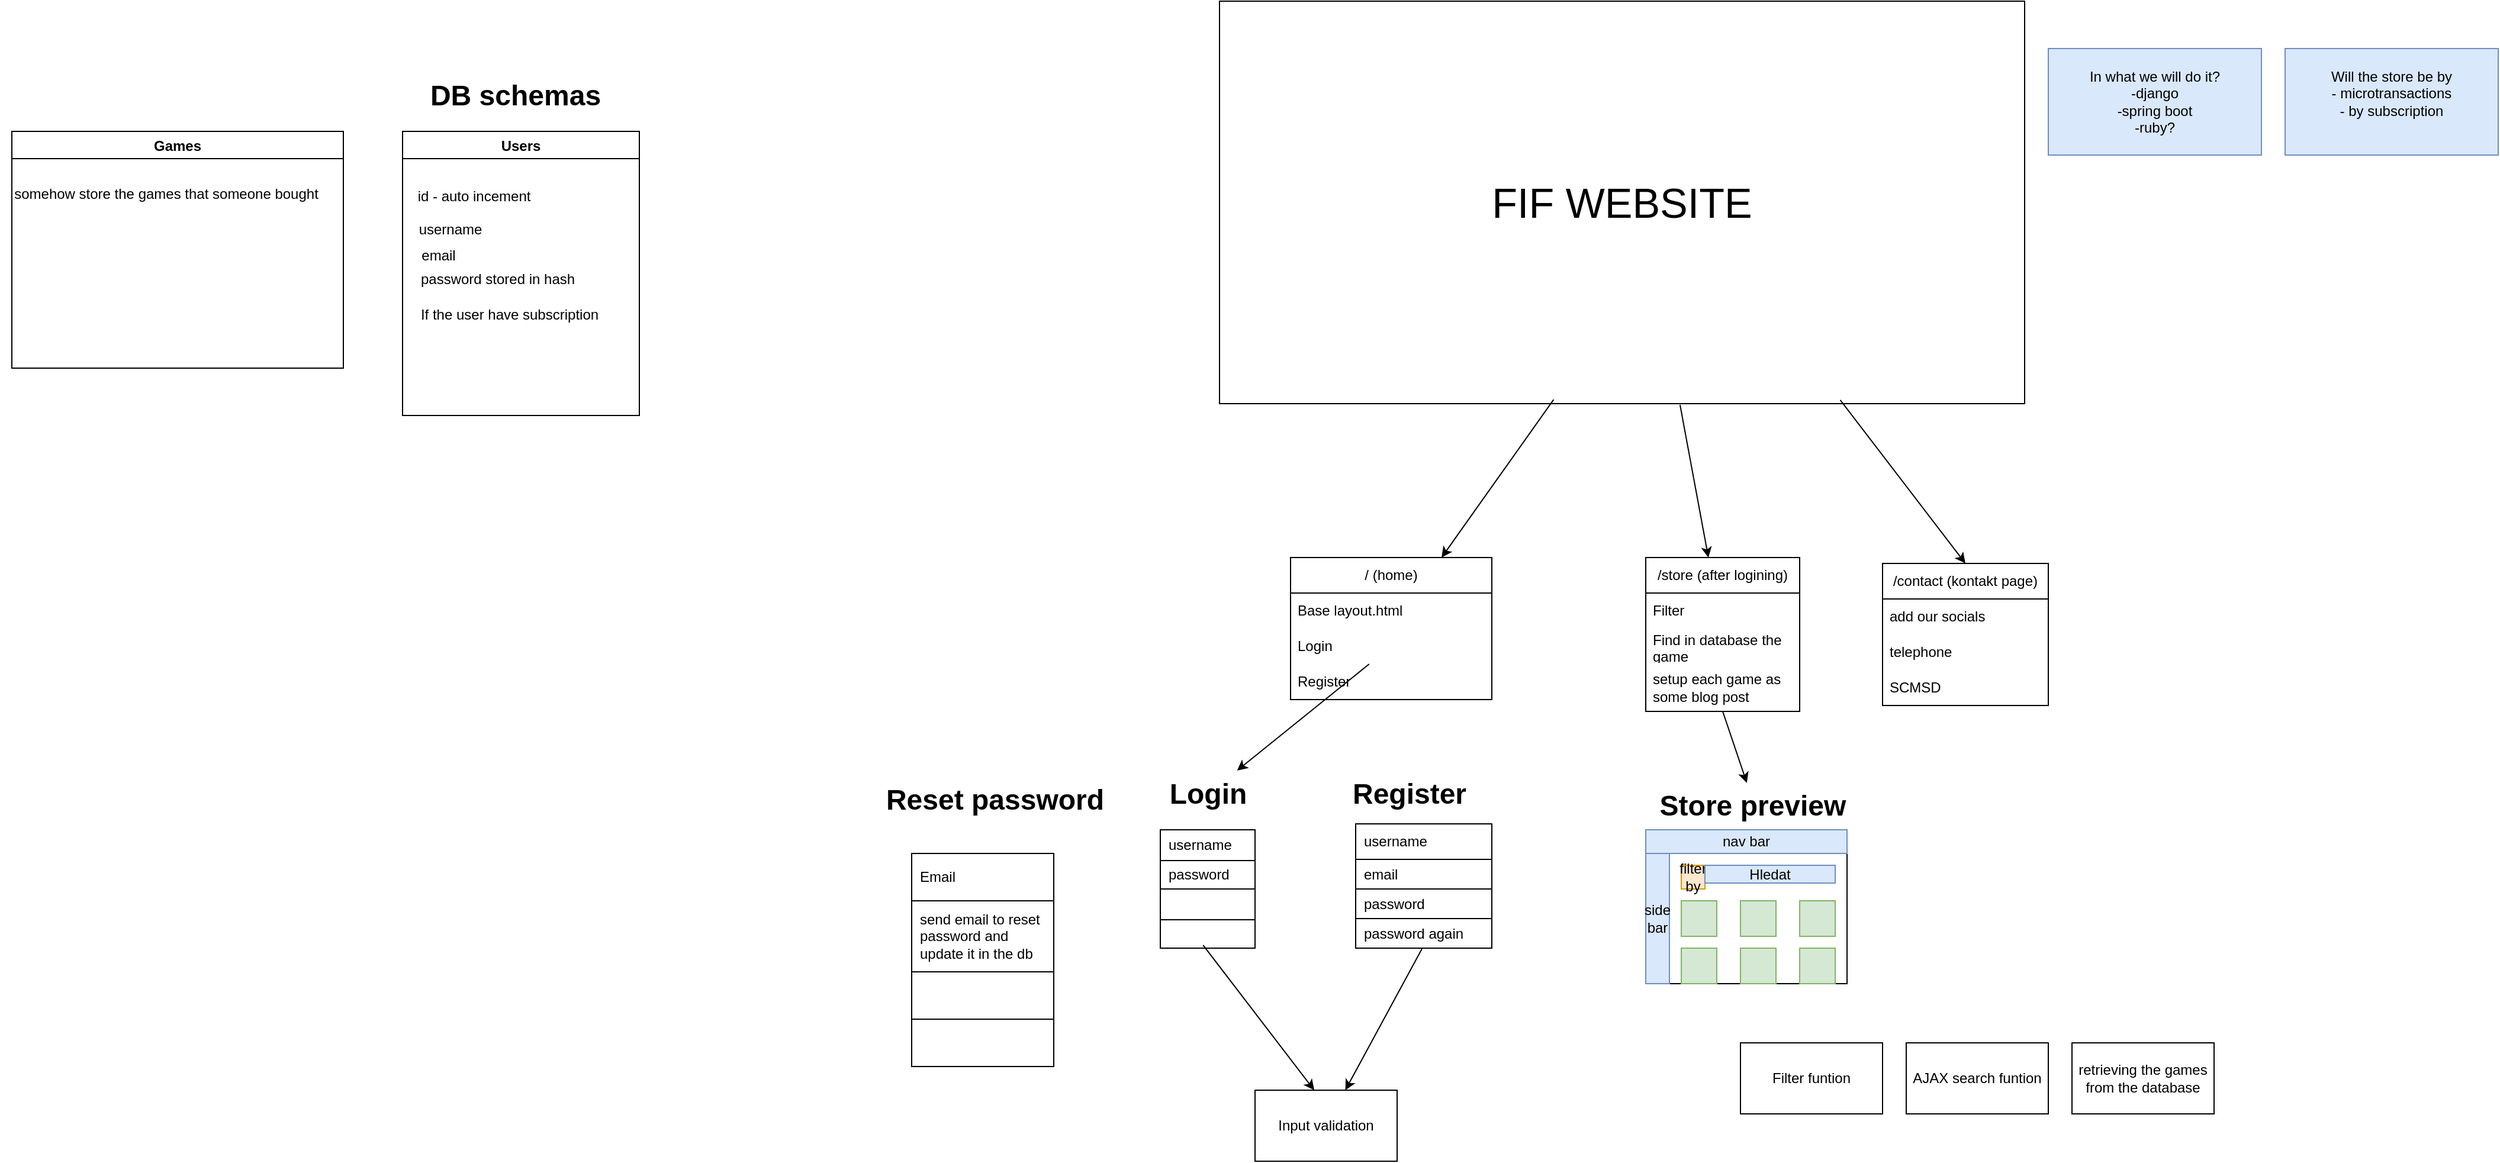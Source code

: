 <mxfile version="24.7.16">
  <diagram name="Page-1" id="sYMiPiu-Is_nX6wwwRNu">
    <mxGraphModel dx="989" dy="5171" grid="1" gridSize="10" guides="1" tooltips="1" connect="1" arrows="1" fold="1" page="1" pageScale="1" pageWidth="3300" pageHeight="4681" math="0" shadow="0">
      <root>
        <mxCell id="0" />
        <mxCell id="1" parent="0" />
        <mxCell id="ukTQ_eI5RrCxZxxaiQbG-1" value="&lt;font style=&quot;font-size: 35px;&quot;&gt;FIF WEBSITE&lt;/font&gt;" style="rounded=0;whiteSpace=wrap;html=1;" parent="1" vertex="1">
          <mxGeometry x="1360" y="-20" width="680" height="340" as="geometry" />
        </mxCell>
        <mxCell id="ukTQ_eI5RrCxZxxaiQbG-2" value="&lt;div&gt;In what we will do it?&lt;/div&gt;&lt;div&gt;-django&lt;/div&gt;&lt;div&gt;-spring boot&lt;/div&gt;&lt;div&gt;-ruby?&lt;br&gt;&lt;/div&gt;" style="rounded=0;whiteSpace=wrap;html=1;fillColor=#dae8fc;strokeColor=#6c8ebf;" parent="1" vertex="1">
          <mxGeometry x="2060" y="20" width="180" height="90" as="geometry" />
        </mxCell>
        <mxCell id="ukTQ_eI5RrCxZxxaiQbG-5" value="&lt;div&gt;Will the store be by&lt;/div&gt;&lt;div align=&quot;center&quot;&gt;- microtransactions&lt;/div&gt;&lt;div align=&quot;center&quot;&gt;- by subscription&lt;br&gt;&lt;/div&gt;&lt;div align=&quot;left&quot;&gt;&lt;br&gt;&lt;/div&gt;" style="rounded=0;whiteSpace=wrap;html=1;fillColor=#dae8fc;strokeColor=#6c8ebf;" parent="1" vertex="1">
          <mxGeometry x="2260" y="20" width="180" height="90" as="geometry" />
        </mxCell>
        <mxCell id="ukTQ_eI5RrCxZxxaiQbG-10" value="/ (home)" style="swimlane;fontStyle=0;childLayout=stackLayout;horizontal=1;startSize=30;horizontalStack=0;resizeParent=1;resizeParentMax=0;resizeLast=0;collapsible=1;marginBottom=0;whiteSpace=wrap;html=1;" parent="1" vertex="1">
          <mxGeometry x="1420" y="450" width="170" height="120" as="geometry" />
        </mxCell>
        <mxCell id="ukTQ_eI5RrCxZxxaiQbG-11" value="Base layout.html" style="text;strokeColor=none;fillColor=none;align=left;verticalAlign=middle;spacingLeft=4;spacingRight=4;overflow=hidden;points=[[0,0.5],[1,0.5]];portConstraint=eastwest;rotatable=0;whiteSpace=wrap;html=1;" parent="ukTQ_eI5RrCxZxxaiQbG-10" vertex="1">
          <mxGeometry y="30" width="170" height="30" as="geometry" />
        </mxCell>
        <mxCell id="ukTQ_eI5RrCxZxxaiQbG-12" value="Login" style="text;strokeColor=none;fillColor=none;align=left;verticalAlign=middle;spacingLeft=4;spacingRight=4;overflow=hidden;points=[[0,0.5],[1,0.5]];portConstraint=eastwest;rotatable=0;whiteSpace=wrap;html=1;" parent="ukTQ_eI5RrCxZxxaiQbG-10" vertex="1">
          <mxGeometry y="60" width="170" height="30" as="geometry" />
        </mxCell>
        <mxCell id="ukTQ_eI5RrCxZxxaiQbG-13" value="Register" style="text;strokeColor=none;fillColor=none;align=left;verticalAlign=middle;spacingLeft=4;spacingRight=4;overflow=hidden;points=[[0,0.5],[1,0.5]];portConstraint=eastwest;rotatable=0;whiteSpace=wrap;html=1;" parent="ukTQ_eI5RrCxZxxaiQbG-10" vertex="1">
          <mxGeometry y="90" width="170" height="30" as="geometry" />
        </mxCell>
        <mxCell id="ukTQ_eI5RrCxZxxaiQbG-14" value="" style="endArrow=classic;html=1;rounded=0;exitX=0.415;exitY=0.99;exitDx=0;exitDy=0;exitPerimeter=0;" parent="1" source="ukTQ_eI5RrCxZxxaiQbG-1" target="ukTQ_eI5RrCxZxxaiQbG-10" edge="1">
          <mxGeometry width="50" height="50" relative="1" as="geometry">
            <mxPoint x="1840" y="430" as="sourcePoint" />
            <mxPoint x="1890" y="380" as="targetPoint" />
          </mxGeometry>
        </mxCell>
        <mxCell id="ukTQ_eI5RrCxZxxaiQbG-15" value="/store (after logining)" style="swimlane;fontStyle=0;childLayout=stackLayout;horizontal=1;startSize=30;horizontalStack=0;resizeParent=1;resizeParentMax=0;resizeLast=0;collapsible=1;marginBottom=0;whiteSpace=wrap;html=1;rounded=0;" parent="1" vertex="1">
          <mxGeometry x="1720" y="450" width="130" height="130" as="geometry" />
        </mxCell>
        <mxCell id="ukTQ_eI5RrCxZxxaiQbG-16" value="Filter" style="text;strokeColor=none;fillColor=none;align=left;verticalAlign=middle;spacingLeft=4;spacingRight=4;overflow=hidden;points=[[0,0.5],[1,0.5]];portConstraint=eastwest;rotatable=0;whiteSpace=wrap;html=1;shadow=0;" parent="ukTQ_eI5RrCxZxxaiQbG-15" vertex="1">
          <mxGeometry y="30" width="130" height="30" as="geometry" />
        </mxCell>
        <mxCell id="ukTQ_eI5RrCxZxxaiQbG-17" value="Find in database the game" style="text;strokeColor=none;fillColor=none;align=left;verticalAlign=middle;spacingLeft=4;spacingRight=4;overflow=hidden;points=[[0,0.5],[1,0.5]];portConstraint=eastwest;rotatable=0;whiteSpace=wrap;html=1;" parent="ukTQ_eI5RrCxZxxaiQbG-15" vertex="1">
          <mxGeometry y="60" width="130" height="30" as="geometry" />
        </mxCell>
        <mxCell id="ukTQ_eI5RrCxZxxaiQbG-18" value="&lt;div&gt;setup each game as some blog post&lt;/div&gt;" style="text;strokeColor=none;fillColor=none;align=left;verticalAlign=middle;spacingLeft=4;spacingRight=4;overflow=hidden;points=[[0,0.5],[1,0.5]];portConstraint=eastwest;rotatable=0;whiteSpace=wrap;html=1;" parent="ukTQ_eI5RrCxZxxaiQbG-15" vertex="1">
          <mxGeometry y="90" width="130" height="40" as="geometry" />
        </mxCell>
        <mxCell id="ukTQ_eI5RrCxZxxaiQbG-19" value="" style="endArrow=classic;html=1;rounded=0;exitX=0.572;exitY=1.003;exitDx=0;exitDy=0;exitPerimeter=0;" parent="1" source="ukTQ_eI5RrCxZxxaiQbG-1" target="ukTQ_eI5RrCxZxxaiQbG-15" edge="1">
          <mxGeometry width="50" height="50" relative="1" as="geometry">
            <mxPoint x="1840" y="480" as="sourcePoint" />
            <mxPoint x="1890" y="430" as="targetPoint" />
          </mxGeometry>
        </mxCell>
        <mxCell id="ukTQ_eI5RrCxZxxaiQbG-20" value="" style="rounded=0;whiteSpace=wrap;html=1;" parent="1" vertex="1">
          <mxGeometry x="1720" y="680" width="170" height="130" as="geometry" />
        </mxCell>
        <mxCell id="ukTQ_eI5RrCxZxxaiQbG-21" value="nav bar" style="rounded=0;whiteSpace=wrap;html=1;fillColor=#dae8fc;strokeColor=#6c8ebf;" parent="1" vertex="1">
          <mxGeometry x="1720" y="680" width="170" height="20" as="geometry" />
        </mxCell>
        <mxCell id="ukTQ_eI5RrCxZxxaiQbG-22" value="side bar" style="rounded=0;whiteSpace=wrap;html=1;fillColor=#dae8fc;strokeColor=#6c8ebf;" parent="1" vertex="1">
          <mxGeometry x="1720" y="700" width="20" height="110" as="geometry" />
        </mxCell>
        <mxCell id="ukTQ_eI5RrCxZxxaiQbG-23" value="filter by" style="rounded=0;whiteSpace=wrap;html=1;fillColor=#ffe6cc;strokeColor=#d79b00;" parent="1" vertex="1">
          <mxGeometry x="1750" y="710" width="20" height="20" as="geometry" />
        </mxCell>
        <mxCell id="ukTQ_eI5RrCxZxxaiQbG-24" value="Hledat" style="rounded=0;whiteSpace=wrap;html=1;fillColor=#dae8fc;strokeColor=#6c8ebf;" parent="1" vertex="1">
          <mxGeometry x="1770" y="710" width="110" height="15" as="geometry" />
        </mxCell>
        <mxCell id="ukTQ_eI5RrCxZxxaiQbG-25" value="" style="rounded=0;whiteSpace=wrap;html=1;fillColor=#d5e8d4;strokeColor=#82b366;" parent="1" vertex="1">
          <mxGeometry x="1750" y="780" width="30" height="30" as="geometry" />
        </mxCell>
        <mxCell id="ukTQ_eI5RrCxZxxaiQbG-26" value="" style="rounded=0;whiteSpace=wrap;html=1;fillColor=#d5e8d4;strokeColor=#82b366;" parent="1" vertex="1">
          <mxGeometry x="1850" y="740" width="30" height="30" as="geometry" />
        </mxCell>
        <mxCell id="ukTQ_eI5RrCxZxxaiQbG-27" value="" style="rounded=0;whiteSpace=wrap;html=1;fillColor=#d5e8d4;strokeColor=#82b366;" parent="1" vertex="1">
          <mxGeometry x="1800" y="740" width="30" height="30" as="geometry" />
        </mxCell>
        <mxCell id="ukTQ_eI5RrCxZxxaiQbG-28" value="" style="rounded=0;whiteSpace=wrap;html=1;fillColor=#d5e8d4;strokeColor=#82b366;" parent="1" vertex="1">
          <mxGeometry x="1750" y="740" width="30" height="30" as="geometry" />
        </mxCell>
        <mxCell id="ukTQ_eI5RrCxZxxaiQbG-29" value="" style="rounded=0;whiteSpace=wrap;html=1;fillColor=#d5e8d4;strokeColor=#82b366;" parent="1" vertex="1">
          <mxGeometry x="1800" y="780" width="30" height="30" as="geometry" />
        </mxCell>
        <mxCell id="ukTQ_eI5RrCxZxxaiQbG-30" value="" style="rounded=0;whiteSpace=wrap;html=1;fillColor=#d5e8d4;strokeColor=#82b366;" parent="1" vertex="1">
          <mxGeometry x="1850" y="780" width="30" height="30" as="geometry" />
        </mxCell>
        <mxCell id="ukTQ_eI5RrCxZxxaiQbG-32" value="Store preview" style="text;strokeColor=none;fillColor=none;html=1;fontSize=24;fontStyle=1;verticalAlign=middle;align=center;" parent="1" vertex="1">
          <mxGeometry x="1760" y="640" width="100" height="40" as="geometry" />
        </mxCell>
        <mxCell id="ukTQ_eI5RrCxZxxaiQbG-33" value="" style="endArrow=classic;html=1;rounded=0;exitX=0.5;exitY=1;exitDx=0;exitDy=0;exitPerimeter=0;entryX=0.454;entryY=0.01;entryDx=0;entryDy=0;entryPerimeter=0;" parent="1" source="ukTQ_eI5RrCxZxxaiQbG-18" target="ukTQ_eI5RrCxZxxaiQbG-32" edge="1">
          <mxGeometry width="50" height="50" relative="1" as="geometry">
            <mxPoint x="1840" y="630" as="sourcePoint" />
            <mxPoint x="1890" y="580" as="targetPoint" />
          </mxGeometry>
        </mxCell>
        <UserObject label="" id="ukTQ_eI5RrCxZxxaiQbG-38">
          <mxCell style="shape=table;startSize=0;container=1;collapsible=0;childLayout=tableLayout;fontSize=11;fillColor=none;strokeColor=default;rowLines=1;fixedRows=0;" parent="1" vertex="1">
            <mxGeometry x="1310" y="680" width="80" height="100" as="geometry" />
          </mxCell>
        </UserObject>
        <mxCell id="ukTQ_eI5RrCxZxxaiQbG-39" value="" style="shape=tableRow;horizontal=0;startSize=0;swimlaneHead=0;swimlaneBody=0;strokeColor=inherit;top=0;left=0;bottom=0;right=0;collapsible=0;dropTarget=0;fillColor=none;points=[[0,0.5],[1,0.5]];portConstraint=eastwest;fontSize=16;" parent="ukTQ_eI5RrCxZxxaiQbG-38" vertex="1">
          <mxGeometry width="80" height="26" as="geometry" />
        </mxCell>
        <mxCell id="ukTQ_eI5RrCxZxxaiQbG-40" value="username" style="shape=partialRectangle;html=1;whiteSpace=wrap;connectable=0;strokeColor=inherit;overflow=hidden;fillColor=none;top=0;left=0;bottom=0;right=0;pointerEvents=1;fontSize=12;align=left;spacingLeft=5;" parent="ukTQ_eI5RrCxZxxaiQbG-39" vertex="1">
          <mxGeometry width="80" height="26" as="geometry">
            <mxRectangle width="80" height="26" as="alternateBounds" />
          </mxGeometry>
        </mxCell>
        <mxCell id="ukTQ_eI5RrCxZxxaiQbG-41" value="" style="shape=tableRow;horizontal=0;startSize=0;swimlaneHead=0;swimlaneBody=0;strokeColor=inherit;top=0;left=0;bottom=0;right=0;collapsible=0;dropTarget=0;fillColor=none;points=[[0,0.5],[1,0.5]];portConstraint=eastwest;fontSize=16;" parent="ukTQ_eI5RrCxZxxaiQbG-38" vertex="1">
          <mxGeometry y="26" width="80" height="24" as="geometry" />
        </mxCell>
        <mxCell id="ukTQ_eI5RrCxZxxaiQbG-42" value="password" style="shape=partialRectangle;html=1;whiteSpace=wrap;connectable=0;strokeColor=inherit;overflow=hidden;fillColor=none;top=0;left=0;bottom=0;right=0;pointerEvents=1;fontSize=12;align=left;spacingLeft=5;" parent="ukTQ_eI5RrCxZxxaiQbG-41" vertex="1">
          <mxGeometry width="80" height="24" as="geometry">
            <mxRectangle width="80" height="24" as="alternateBounds" />
          </mxGeometry>
        </mxCell>
        <mxCell id="ukTQ_eI5RrCxZxxaiQbG-43" value="" style="shape=tableRow;horizontal=0;startSize=0;swimlaneHead=0;swimlaneBody=0;strokeColor=inherit;top=0;left=0;bottom=0;right=0;collapsible=0;dropTarget=0;fillColor=none;points=[[0,0.5],[1,0.5]];portConstraint=eastwest;fontSize=16;" parent="ukTQ_eI5RrCxZxxaiQbG-38" vertex="1">
          <mxGeometry y="50" width="80" height="26" as="geometry" />
        </mxCell>
        <mxCell id="ukTQ_eI5RrCxZxxaiQbG-44" value="" style="shape=partialRectangle;html=1;whiteSpace=wrap;connectable=0;strokeColor=inherit;overflow=hidden;fillColor=none;top=0;left=0;bottom=0;right=0;pointerEvents=1;fontSize=12;align=left;spacingLeft=5;" parent="ukTQ_eI5RrCxZxxaiQbG-43" vertex="1">
          <mxGeometry width="80" height="26" as="geometry">
            <mxRectangle width="80" height="26" as="alternateBounds" />
          </mxGeometry>
        </mxCell>
        <mxCell id="ukTQ_eI5RrCxZxxaiQbG-45" style="shape=tableRow;horizontal=0;startSize=0;swimlaneHead=0;swimlaneBody=0;strokeColor=inherit;top=0;left=0;bottom=0;right=0;collapsible=0;dropTarget=0;fillColor=none;points=[[0,0.5],[1,0.5]];portConstraint=eastwest;fontSize=16;" parent="ukTQ_eI5RrCxZxxaiQbG-38" vertex="1">
          <mxGeometry y="76" width="80" height="24" as="geometry" />
        </mxCell>
        <mxCell id="ukTQ_eI5RrCxZxxaiQbG-46" value="" style="shape=partialRectangle;html=1;whiteSpace=wrap;connectable=0;strokeColor=inherit;overflow=hidden;fillColor=none;top=0;left=0;bottom=0;right=0;pointerEvents=1;fontSize=12;align=left;spacingLeft=5;" parent="ukTQ_eI5RrCxZxxaiQbG-45" vertex="1">
          <mxGeometry width="80" height="24" as="geometry">
            <mxRectangle width="80" height="24" as="alternateBounds" />
          </mxGeometry>
        </mxCell>
        <mxCell id="ukTQ_eI5RrCxZxxaiQbG-47" value="Login" style="text;strokeColor=none;fillColor=none;html=1;fontSize=24;fontStyle=1;verticalAlign=middle;align=center;" parent="1" vertex="1">
          <mxGeometry x="1300" y="630" width="100" height="40" as="geometry" />
        </mxCell>
        <mxCell id="ukTQ_eI5RrCxZxxaiQbG-48" value="" style="endArrow=classic;html=1;rounded=0;" parent="1" source="ukTQ_eI5RrCxZxxaiQbG-12" target="ukTQ_eI5RrCxZxxaiQbG-47" edge="1">
          <mxGeometry width="50" height="50" relative="1" as="geometry">
            <mxPoint x="1460" y="660" as="sourcePoint" />
            <mxPoint x="1510" y="610" as="targetPoint" />
          </mxGeometry>
        </mxCell>
        <mxCell id="ukTQ_eI5RrCxZxxaiQbG-49" value="Register" style="text;strokeColor=none;fillColor=none;html=1;fontSize=24;fontStyle=1;verticalAlign=middle;align=center;" parent="1" vertex="1">
          <mxGeometry x="1470" y="630" width="100" height="40" as="geometry" />
        </mxCell>
        <mxCell id="ukTQ_eI5RrCxZxxaiQbG-50" value="" style="shape=table;startSize=0;container=1;collapsible=0;childLayout=tableLayout;fontSize=11;fillColor=none;strokeColor=default;" parent="1" vertex="1">
          <mxGeometry x="1475" y="675" width="115" height="105" as="geometry" />
        </mxCell>
        <mxCell id="ukTQ_eI5RrCxZxxaiQbG-51" value="" style="shape=tableRow;horizontal=0;startSize=0;swimlaneHead=0;swimlaneBody=0;strokeColor=inherit;top=0;left=0;bottom=0;right=0;collapsible=0;dropTarget=0;fillColor=none;points=[[0,0.5],[1,0.5]];portConstraint=eastwest;fontSize=16;" parent="ukTQ_eI5RrCxZxxaiQbG-50" vertex="1">
          <mxGeometry width="115" height="30" as="geometry" />
        </mxCell>
        <mxCell id="ukTQ_eI5RrCxZxxaiQbG-52" value="username" style="shape=partialRectangle;html=1;whiteSpace=wrap;connectable=0;strokeColor=inherit;overflow=hidden;fillColor=none;top=0;left=0;bottom=0;right=0;pointerEvents=1;fontSize=12;align=left;spacingLeft=5;" parent="ukTQ_eI5RrCxZxxaiQbG-51" vertex="1">
          <mxGeometry width="115" height="30" as="geometry">
            <mxRectangle width="115" height="30" as="alternateBounds" />
          </mxGeometry>
        </mxCell>
        <mxCell id="ukTQ_eI5RrCxZxxaiQbG-53" value="" style="shape=tableRow;horizontal=0;startSize=0;swimlaneHead=0;swimlaneBody=0;strokeColor=inherit;top=0;left=0;bottom=0;right=0;collapsible=0;dropTarget=0;fillColor=none;points=[[0,0.5],[1,0.5]];portConstraint=eastwest;fontSize=16;" parent="ukTQ_eI5RrCxZxxaiQbG-50" vertex="1">
          <mxGeometry y="30" width="115" height="25" as="geometry" />
        </mxCell>
        <mxCell id="ukTQ_eI5RrCxZxxaiQbG-54" value="email" style="shape=partialRectangle;html=1;whiteSpace=wrap;connectable=0;strokeColor=inherit;overflow=hidden;fillColor=none;top=0;left=0;bottom=0;right=0;pointerEvents=1;fontSize=12;align=left;spacingLeft=5;" parent="ukTQ_eI5RrCxZxxaiQbG-53" vertex="1">
          <mxGeometry width="115" height="25" as="geometry">
            <mxRectangle width="115" height="25" as="alternateBounds" />
          </mxGeometry>
        </mxCell>
        <mxCell id="ukTQ_eI5RrCxZxxaiQbG-55" value="" style="shape=tableRow;horizontal=0;startSize=0;swimlaneHead=0;swimlaneBody=0;strokeColor=inherit;top=0;left=0;bottom=0;right=0;collapsible=0;dropTarget=0;fillColor=none;points=[[0,0.5],[1,0.5]];portConstraint=eastwest;fontSize=16;" parent="ukTQ_eI5RrCxZxxaiQbG-50" vertex="1">
          <mxGeometry y="55" width="115" height="25" as="geometry" />
        </mxCell>
        <mxCell id="ukTQ_eI5RrCxZxxaiQbG-56" value="password" style="shape=partialRectangle;html=1;whiteSpace=wrap;connectable=0;strokeColor=inherit;overflow=hidden;fillColor=none;top=0;left=0;bottom=0;right=0;pointerEvents=1;fontSize=12;align=left;spacingLeft=5;" parent="ukTQ_eI5RrCxZxxaiQbG-55" vertex="1">
          <mxGeometry width="115" height="25" as="geometry">
            <mxRectangle width="115" height="25" as="alternateBounds" />
          </mxGeometry>
        </mxCell>
        <mxCell id="ukTQ_eI5RrCxZxxaiQbG-57" style="shape=tableRow;horizontal=0;startSize=0;swimlaneHead=0;swimlaneBody=0;strokeColor=inherit;top=0;left=0;bottom=0;right=0;collapsible=0;dropTarget=0;fillColor=none;points=[[0,0.5],[1,0.5]];portConstraint=eastwest;fontSize=16;" parent="ukTQ_eI5RrCxZxxaiQbG-50" vertex="1">
          <mxGeometry y="80" width="115" height="25" as="geometry" />
        </mxCell>
        <mxCell id="ukTQ_eI5RrCxZxxaiQbG-58" value="password again" style="shape=partialRectangle;html=1;whiteSpace=wrap;connectable=0;strokeColor=inherit;overflow=hidden;fillColor=none;top=0;left=0;bottom=0;right=0;pointerEvents=1;fontSize=12;align=left;spacingLeft=5;" parent="ukTQ_eI5RrCxZxxaiQbG-57" vertex="1">
          <mxGeometry width="115" height="25" as="geometry">
            <mxRectangle width="115" height="25" as="alternateBounds" />
          </mxGeometry>
        </mxCell>
        <mxCell id="ukTQ_eI5RrCxZxxaiQbG-59" value="/contact (kontakt page)" style="swimlane;fontStyle=0;childLayout=stackLayout;horizontal=1;startSize=30;horizontalStack=0;resizeParent=1;resizeParentMax=0;resizeLast=0;collapsible=1;marginBottom=0;whiteSpace=wrap;html=1;" parent="1" vertex="1">
          <mxGeometry x="1920" y="455" width="140" height="120" as="geometry" />
        </mxCell>
        <mxCell id="ukTQ_eI5RrCxZxxaiQbG-60" value="add our socials" style="text;strokeColor=none;fillColor=none;align=left;verticalAlign=middle;spacingLeft=4;spacingRight=4;overflow=hidden;points=[[0,0.5],[1,0.5]];portConstraint=eastwest;rotatable=0;whiteSpace=wrap;html=1;" parent="ukTQ_eI5RrCxZxxaiQbG-59" vertex="1">
          <mxGeometry y="30" width="140" height="30" as="geometry" />
        </mxCell>
        <mxCell id="ukTQ_eI5RrCxZxxaiQbG-61" value="telephone" style="text;strokeColor=none;fillColor=none;align=left;verticalAlign=middle;spacingLeft=4;spacingRight=4;overflow=hidden;points=[[0,0.5],[1,0.5]];portConstraint=eastwest;rotatable=0;whiteSpace=wrap;html=1;" parent="ukTQ_eI5RrCxZxxaiQbG-59" vertex="1">
          <mxGeometry y="60" width="140" height="30" as="geometry" />
        </mxCell>
        <mxCell id="ukTQ_eI5RrCxZxxaiQbG-62" value="SCMSD " style="text;strokeColor=none;fillColor=none;align=left;verticalAlign=middle;spacingLeft=4;spacingRight=4;overflow=hidden;points=[[0,0.5],[1,0.5]];portConstraint=eastwest;rotatable=0;whiteSpace=wrap;html=1;" parent="ukTQ_eI5RrCxZxxaiQbG-59" vertex="1">
          <mxGeometry y="90" width="140" height="30" as="geometry" />
        </mxCell>
        <mxCell id="ukTQ_eI5RrCxZxxaiQbG-63" value="" style="endArrow=classic;html=1;rounded=0;exitX=0.771;exitY=0.991;exitDx=0;exitDy=0;exitPerimeter=0;entryX=0.5;entryY=0;entryDx=0;entryDy=0;" parent="1" source="ukTQ_eI5RrCxZxxaiQbG-1" target="ukTQ_eI5RrCxZxxaiQbG-59" edge="1">
          <mxGeometry width="50" height="50" relative="1" as="geometry">
            <mxPoint x="1940" y="400" as="sourcePoint" />
            <mxPoint x="1990" y="350" as="targetPoint" />
          </mxGeometry>
        </mxCell>
        <mxCell id="ukTQ_eI5RrCxZxxaiQbG-64" value="" style="endArrow=classic;html=1;rounded=0;exitX=0.452;exitY=0.895;exitDx=0;exitDy=0;exitPerimeter=0;" parent="1" source="ukTQ_eI5RrCxZxxaiQbG-45" edge="1">
          <mxGeometry width="50" height="50" relative="1" as="geometry">
            <mxPoint x="1420" y="890" as="sourcePoint" />
            <mxPoint x="1440" y="900" as="targetPoint" />
            <Array as="points">
              <mxPoint x="1440" y="900" />
            </Array>
          </mxGeometry>
        </mxCell>
        <mxCell id="ukTQ_eI5RrCxZxxaiQbG-65" value="" style="endArrow=classic;html=1;rounded=0;exitX=0.487;exitY=1.021;exitDx=0;exitDy=0;exitPerimeter=0;" parent="1" source="ukTQ_eI5RrCxZxxaiQbG-57" target="ukTQ_eI5RrCxZxxaiQbG-66" edge="1">
          <mxGeometry width="50" height="50" relative="1" as="geometry">
            <mxPoint x="1560" y="810" as="sourcePoint" />
            <mxPoint x="1470" y="900" as="targetPoint" />
          </mxGeometry>
        </mxCell>
        <mxCell id="ukTQ_eI5RrCxZxxaiQbG-66" value="Input validation" style="rounded=0;whiteSpace=wrap;html=1;" parent="1" vertex="1">
          <mxGeometry x="1390" y="900" width="120" height="60" as="geometry" />
        </mxCell>
        <mxCell id="ukTQ_eI5RrCxZxxaiQbG-67" value="Reset password" style="text;strokeColor=none;fillColor=none;html=1;fontSize=24;fontStyle=1;verticalAlign=middle;align=center;" parent="1" vertex="1">
          <mxGeometry x="1120" y="635" width="100" height="40" as="geometry" />
        </mxCell>
        <mxCell id="ukTQ_eI5RrCxZxxaiQbG-68" value="" style="shape=table;startSize=0;container=1;collapsible=0;childLayout=tableLayout;fontSize=11;fillColor=none;strokeColor=default;" parent="1" vertex="1">
          <mxGeometry x="1100" y="700" width="120" height="180" as="geometry" />
        </mxCell>
        <mxCell id="ukTQ_eI5RrCxZxxaiQbG-69" value="" style="shape=tableRow;horizontal=0;startSize=0;swimlaneHead=0;swimlaneBody=0;strokeColor=inherit;top=0;left=0;bottom=0;right=0;collapsible=0;dropTarget=0;fillColor=none;points=[[0,0.5],[1,0.5]];portConstraint=eastwest;fontSize=16;" parent="ukTQ_eI5RrCxZxxaiQbG-68" vertex="1">
          <mxGeometry width="120" height="40" as="geometry" />
        </mxCell>
        <mxCell id="ukTQ_eI5RrCxZxxaiQbG-70" value="Email" style="shape=partialRectangle;html=1;whiteSpace=wrap;connectable=0;strokeColor=inherit;overflow=hidden;fillColor=none;top=0;left=0;bottom=0;right=0;pointerEvents=1;fontSize=12;align=left;spacingLeft=5;" parent="ukTQ_eI5RrCxZxxaiQbG-69" vertex="1">
          <mxGeometry width="120" height="40" as="geometry">
            <mxRectangle width="120" height="40" as="alternateBounds" />
          </mxGeometry>
        </mxCell>
        <mxCell id="ukTQ_eI5RrCxZxxaiQbG-71" value="" style="shape=tableRow;horizontal=0;startSize=0;swimlaneHead=0;swimlaneBody=0;strokeColor=inherit;top=0;left=0;bottom=0;right=0;collapsible=0;dropTarget=0;fillColor=none;points=[[0,0.5],[1,0.5]];portConstraint=eastwest;fontSize=16;" parent="ukTQ_eI5RrCxZxxaiQbG-68" vertex="1">
          <mxGeometry y="40" width="120" height="60" as="geometry" />
        </mxCell>
        <mxCell id="ukTQ_eI5RrCxZxxaiQbG-72" value="send email to reset password and update it in the db" style="shape=partialRectangle;html=1;whiteSpace=wrap;connectable=0;strokeColor=inherit;overflow=hidden;fillColor=none;top=0;left=0;bottom=0;right=0;pointerEvents=1;fontSize=12;align=left;spacingLeft=5;" parent="ukTQ_eI5RrCxZxxaiQbG-71" vertex="1">
          <mxGeometry width="120" height="60" as="geometry">
            <mxRectangle width="120" height="60" as="alternateBounds" />
          </mxGeometry>
        </mxCell>
        <mxCell id="ukTQ_eI5RrCxZxxaiQbG-73" value="" style="shape=tableRow;horizontal=0;startSize=0;swimlaneHead=0;swimlaneBody=0;strokeColor=inherit;top=0;left=0;bottom=0;right=0;collapsible=0;dropTarget=0;fillColor=none;points=[[0,0.5],[1,0.5]];portConstraint=eastwest;fontSize=16;" parent="ukTQ_eI5RrCxZxxaiQbG-68" vertex="1">
          <mxGeometry y="100" width="120" height="40" as="geometry" />
        </mxCell>
        <mxCell id="ukTQ_eI5RrCxZxxaiQbG-74" value="" style="shape=partialRectangle;html=1;whiteSpace=wrap;connectable=0;strokeColor=inherit;overflow=hidden;fillColor=none;top=0;left=0;bottom=0;right=0;pointerEvents=1;fontSize=12;align=left;spacingLeft=5;" parent="ukTQ_eI5RrCxZxxaiQbG-73" vertex="1">
          <mxGeometry width="120" height="40" as="geometry">
            <mxRectangle width="120" height="40" as="alternateBounds" />
          </mxGeometry>
        </mxCell>
        <mxCell id="ukTQ_eI5RrCxZxxaiQbG-75" style="shape=tableRow;horizontal=0;startSize=0;swimlaneHead=0;swimlaneBody=0;strokeColor=inherit;top=0;left=0;bottom=0;right=0;collapsible=0;dropTarget=0;fillColor=none;points=[[0,0.5],[1,0.5]];portConstraint=eastwest;fontSize=16;" parent="ukTQ_eI5RrCxZxxaiQbG-68" vertex="1">
          <mxGeometry y="140" width="120" height="40" as="geometry" />
        </mxCell>
        <mxCell id="ukTQ_eI5RrCxZxxaiQbG-76" value="" style="shape=partialRectangle;html=1;whiteSpace=wrap;connectable=0;strokeColor=inherit;overflow=hidden;fillColor=none;top=0;left=0;bottom=0;right=0;pointerEvents=1;fontSize=12;align=left;spacingLeft=5;" parent="ukTQ_eI5RrCxZxxaiQbG-75" vertex="1">
          <mxGeometry width="120" height="40" as="geometry">
            <mxRectangle width="120" height="40" as="alternateBounds" />
          </mxGeometry>
        </mxCell>
        <mxCell id="ukTQ_eI5RrCxZxxaiQbG-77" value="DB schemas" style="text;strokeColor=none;fillColor=none;html=1;fontSize=24;fontStyle=1;verticalAlign=middle;align=center;" parent="1" vertex="1">
          <mxGeometry x="690" y="30" width="150" height="60" as="geometry" />
        </mxCell>
        <mxCell id="i_CLMwHMWji-pvRYvrqp-1" value="Users" style="swimlane;" vertex="1" parent="1">
          <mxGeometry x="670" y="90" width="200" height="240" as="geometry" />
        </mxCell>
        <mxCell id="i_CLMwHMWji-pvRYvrqp-3" value="id - auto incement" style="text;html=1;align=center;verticalAlign=middle;resizable=0;points=[];autosize=1;strokeColor=none;fillColor=none;" vertex="1" parent="i_CLMwHMWji-pvRYvrqp-1">
          <mxGeometry y="40" width="120" height="30" as="geometry" />
        </mxCell>
        <mxCell id="i_CLMwHMWji-pvRYvrqp-4" value="username" style="text;html=1;align=center;verticalAlign=middle;resizable=0;points=[];autosize=1;strokeColor=none;fillColor=none;" vertex="1" parent="i_CLMwHMWji-pvRYvrqp-1">
          <mxGeometry y="68" width="80" height="30" as="geometry" />
        </mxCell>
        <mxCell id="i_CLMwHMWji-pvRYvrqp-5" value="email" style="text;html=1;align=center;verticalAlign=middle;resizable=0;points=[];autosize=1;strokeColor=none;fillColor=none;" vertex="1" parent="i_CLMwHMWji-pvRYvrqp-1">
          <mxGeometry x="5" y="90" width="50" height="30" as="geometry" />
        </mxCell>
        <mxCell id="i_CLMwHMWji-pvRYvrqp-6" value="password stored in hash" style="text;html=1;align=center;verticalAlign=middle;resizable=0;points=[];autosize=1;strokeColor=none;fillColor=none;" vertex="1" parent="i_CLMwHMWji-pvRYvrqp-1">
          <mxGeometry x="5" y="110" width="150" height="30" as="geometry" />
        </mxCell>
        <mxCell id="i_CLMwHMWji-pvRYvrqp-9" value="If the user have subscription" style="text;html=1;align=center;verticalAlign=middle;resizable=0;points=[];autosize=1;strokeColor=none;fillColor=none;" vertex="1" parent="i_CLMwHMWji-pvRYvrqp-1">
          <mxGeometry x="5" y="140" width="170" height="30" as="geometry" />
        </mxCell>
        <mxCell id="i_CLMwHMWji-pvRYvrqp-7" value="Games" style="swimlane;" vertex="1" parent="1">
          <mxGeometry x="340" y="90" width="280" height="200" as="geometry" />
        </mxCell>
        <mxCell id="i_CLMwHMWji-pvRYvrqp-8" value="somehow store the games that someone bought" style="text;html=1;align=center;verticalAlign=middle;resizable=0;points=[];autosize=1;strokeColor=none;fillColor=none;" vertex="1" parent="i_CLMwHMWji-pvRYvrqp-7">
          <mxGeometry x="-10" y="38" width="280" height="30" as="geometry" />
        </mxCell>
        <mxCell id="i_CLMwHMWji-pvRYvrqp-10" value="Filter funtion" style="rounded=0;whiteSpace=wrap;html=1;" vertex="1" parent="1">
          <mxGeometry x="1800" y="860" width="120" height="60" as="geometry" />
        </mxCell>
        <mxCell id="i_CLMwHMWji-pvRYvrqp-11" value="AJAX search funtion" style="rounded=0;whiteSpace=wrap;html=1;" vertex="1" parent="1">
          <mxGeometry x="1940" y="860" width="120" height="60" as="geometry" />
        </mxCell>
        <mxCell id="i_CLMwHMWji-pvRYvrqp-12" value="retrieving the games from the database " style="rounded=0;whiteSpace=wrap;html=1;" vertex="1" parent="1">
          <mxGeometry x="2080" y="860" width="120" height="60" as="geometry" />
        </mxCell>
      </root>
    </mxGraphModel>
  </diagram>
</mxfile>
